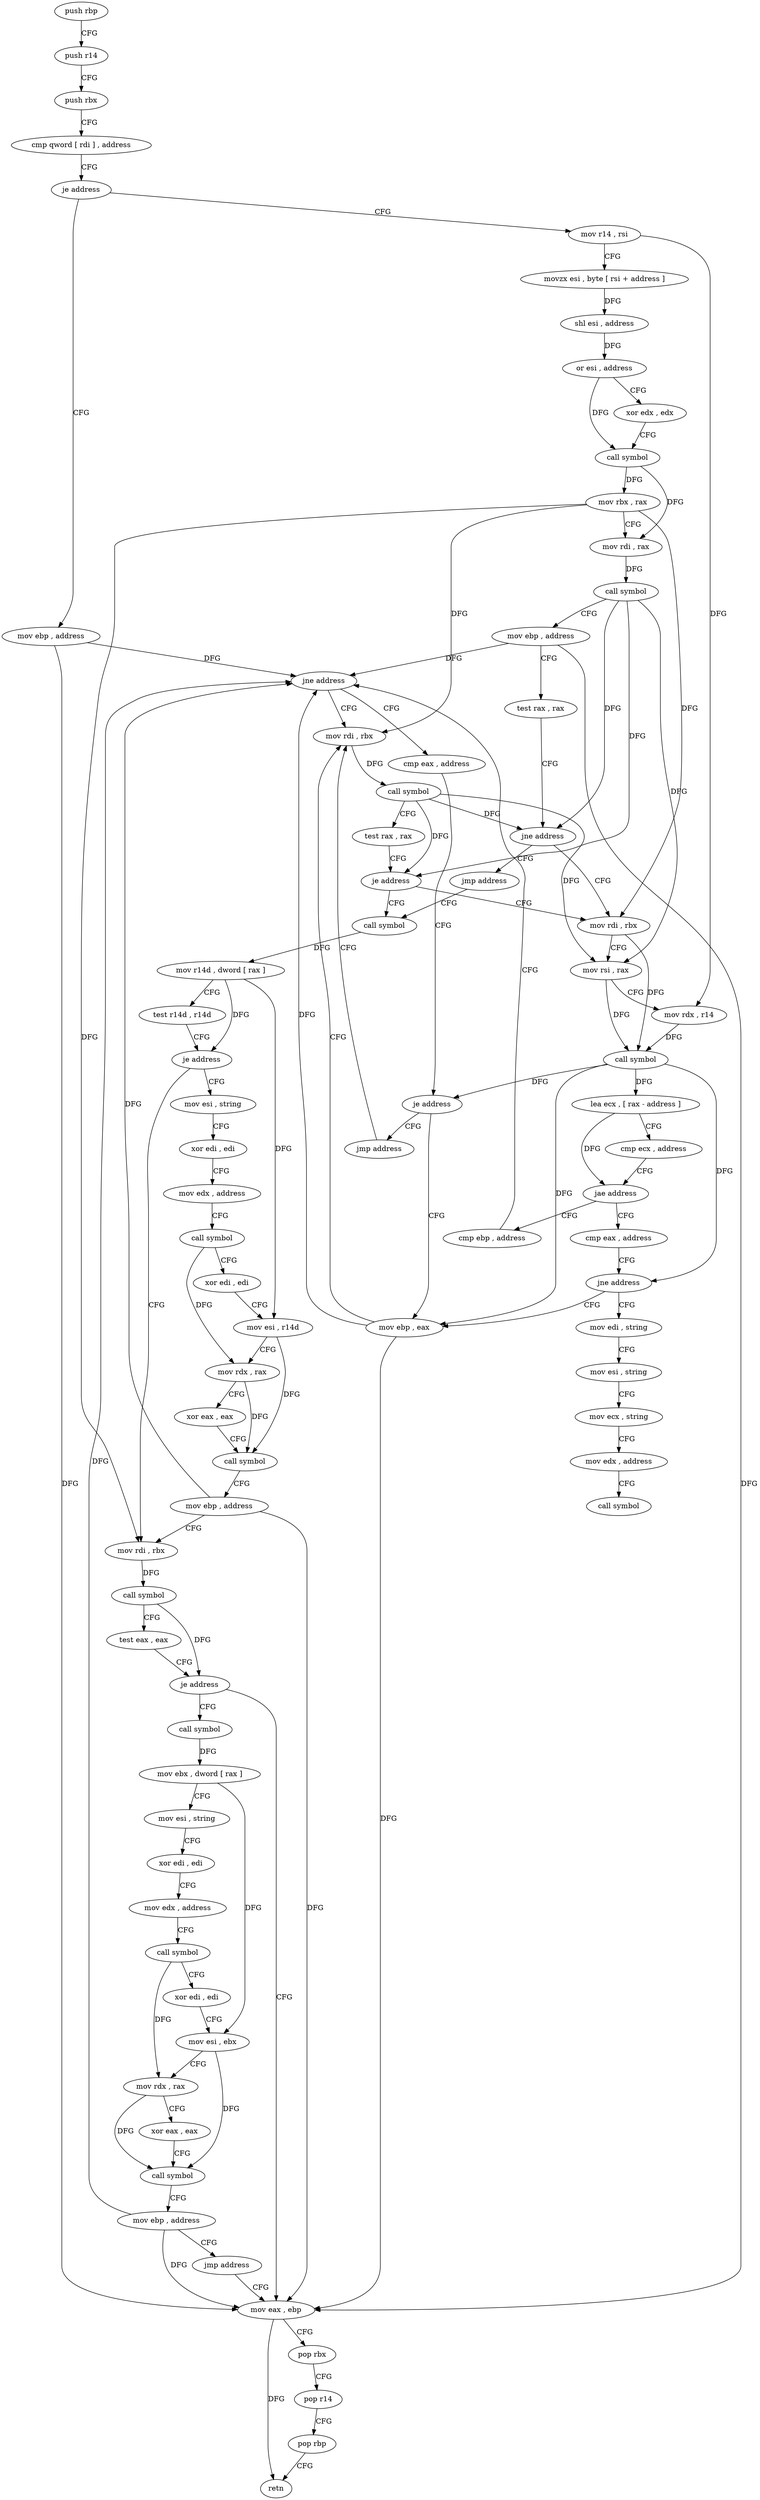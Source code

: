 digraph "func" {
"4207856" [label = "push rbp" ]
"4207857" [label = "push r14" ]
"4207859" [label = "push rbx" ]
"4207860" [label = "cmp qword [ rdi ] , address" ]
"4207864" [label = "je address" ]
"4208085" [label = "mov ebp , address" ]
"4207870" [label = "mov r14 , rsi" ]
"4208090" [label = "mov eax , ebp" ]
"4207873" [label = "movzx esi , byte [ rsi + address ]" ]
"4207877" [label = "shl esi , address" ]
"4207880" [label = "or esi , address" ]
"4207886" [label = "xor edx , edx" ]
"4207888" [label = "call symbol" ]
"4207893" [label = "mov rbx , rax" ]
"4207896" [label = "mov rdi , rax" ]
"4207899" [label = "call symbol" ]
"4207904" [label = "mov ebp , address" ]
"4207909" [label = "test rax , rax" ]
"4207912" [label = "jne address" ]
"4207944" [label = "mov rdi , rbx" ]
"4207914" [label = "jmp address" ]
"4207947" [label = "mov rsi , rax" ]
"4207950" [label = "mov rdx , r14" ]
"4207953" [label = "call symbol" ]
"4207958" [label = "lea ecx , [ rax - address ]" ]
"4207961" [label = "cmp ecx , address" ]
"4207964" [label = "jae address" ]
"4207920" [label = "cmp eax , address" ]
"4207966" [label = "cmp ebp , address" ]
"4207978" [label = "call symbol" ]
"4207923" [label = "jne address" ]
"4208097" [label = "mov edi , string" ]
"4207929" [label = "mov ebp , eax" ]
"4207969" [label = "jne address" ]
"4207931" [label = "mov rdi , rbx" ]
"4207971" [label = "cmp eax , address" ]
"4207983" [label = "mov r14d , dword [ rax ]" ]
"4207986" [label = "test r14d , r14d" ]
"4207989" [label = "je address" ]
"4208028" [label = "mov rdi , rbx" ]
"4207991" [label = "mov esi , string" ]
"4208102" [label = "mov esi , string" ]
"4208107" [label = "mov ecx , string" ]
"4208112" [label = "mov edx , address" ]
"4208117" [label = "call symbol" ]
"4207934" [label = "call symbol" ]
"4207939" [label = "test rax , rax" ]
"4207942" [label = "je address" ]
"4207974" [label = "je address" ]
"4207976" [label = "jmp address" ]
"4208031" [label = "call symbol" ]
"4208036" [label = "test eax , eax" ]
"4208038" [label = "je address" ]
"4208040" [label = "call symbol" ]
"4207996" [label = "xor edi , edi" ]
"4207998" [label = "mov edx , address" ]
"4208003" [label = "call symbol" ]
"4208008" [label = "xor edi , edi" ]
"4208010" [label = "mov esi , r14d" ]
"4208013" [label = "mov rdx , rax" ]
"4208016" [label = "xor eax , eax" ]
"4208018" [label = "call symbol" ]
"4208023" [label = "mov ebp , address" ]
"4208092" [label = "pop rbx" ]
"4208093" [label = "pop r14" ]
"4208095" [label = "pop rbp" ]
"4208096" [label = "retn" ]
"4208045" [label = "mov ebx , dword [ rax ]" ]
"4208047" [label = "mov esi , string" ]
"4208052" [label = "xor edi , edi" ]
"4208054" [label = "mov edx , address" ]
"4208059" [label = "call symbol" ]
"4208064" [label = "xor edi , edi" ]
"4208066" [label = "mov esi , ebx" ]
"4208068" [label = "mov rdx , rax" ]
"4208071" [label = "xor eax , eax" ]
"4208073" [label = "call symbol" ]
"4208078" [label = "mov ebp , address" ]
"4208083" [label = "jmp address" ]
"4207856" -> "4207857" [ label = "CFG" ]
"4207857" -> "4207859" [ label = "CFG" ]
"4207859" -> "4207860" [ label = "CFG" ]
"4207860" -> "4207864" [ label = "CFG" ]
"4207864" -> "4208085" [ label = "CFG" ]
"4207864" -> "4207870" [ label = "CFG" ]
"4208085" -> "4208090" [ label = "DFG" ]
"4208085" -> "4207969" [ label = "DFG" ]
"4207870" -> "4207873" [ label = "CFG" ]
"4207870" -> "4207950" [ label = "DFG" ]
"4208090" -> "4208092" [ label = "CFG" ]
"4208090" -> "4208096" [ label = "DFG" ]
"4207873" -> "4207877" [ label = "DFG" ]
"4207877" -> "4207880" [ label = "DFG" ]
"4207880" -> "4207886" [ label = "CFG" ]
"4207880" -> "4207888" [ label = "DFG" ]
"4207886" -> "4207888" [ label = "CFG" ]
"4207888" -> "4207893" [ label = "DFG" ]
"4207888" -> "4207896" [ label = "DFG" ]
"4207893" -> "4207896" [ label = "CFG" ]
"4207893" -> "4207944" [ label = "DFG" ]
"4207893" -> "4207931" [ label = "DFG" ]
"4207893" -> "4208028" [ label = "DFG" ]
"4207896" -> "4207899" [ label = "DFG" ]
"4207899" -> "4207904" [ label = "CFG" ]
"4207899" -> "4207912" [ label = "DFG" ]
"4207899" -> "4207947" [ label = "DFG" ]
"4207899" -> "4207942" [ label = "DFG" ]
"4207904" -> "4207909" [ label = "CFG" ]
"4207904" -> "4208090" [ label = "DFG" ]
"4207904" -> "4207969" [ label = "DFG" ]
"4207909" -> "4207912" [ label = "CFG" ]
"4207912" -> "4207944" [ label = "CFG" ]
"4207912" -> "4207914" [ label = "CFG" ]
"4207944" -> "4207947" [ label = "CFG" ]
"4207944" -> "4207953" [ label = "DFG" ]
"4207914" -> "4207978" [ label = "CFG" ]
"4207947" -> "4207950" [ label = "CFG" ]
"4207947" -> "4207953" [ label = "DFG" ]
"4207950" -> "4207953" [ label = "DFG" ]
"4207953" -> "4207958" [ label = "DFG" ]
"4207953" -> "4207923" [ label = "DFG" ]
"4207953" -> "4207929" [ label = "DFG" ]
"4207953" -> "4207974" [ label = "DFG" ]
"4207958" -> "4207961" [ label = "CFG" ]
"4207958" -> "4207964" [ label = "DFG" ]
"4207961" -> "4207964" [ label = "CFG" ]
"4207964" -> "4207920" [ label = "CFG" ]
"4207964" -> "4207966" [ label = "CFG" ]
"4207920" -> "4207923" [ label = "CFG" ]
"4207966" -> "4207969" [ label = "CFG" ]
"4207978" -> "4207983" [ label = "DFG" ]
"4207923" -> "4208097" [ label = "CFG" ]
"4207923" -> "4207929" [ label = "CFG" ]
"4208097" -> "4208102" [ label = "CFG" ]
"4207929" -> "4207931" [ label = "CFG" ]
"4207929" -> "4208090" [ label = "DFG" ]
"4207929" -> "4207969" [ label = "DFG" ]
"4207969" -> "4207931" [ label = "CFG" ]
"4207969" -> "4207971" [ label = "CFG" ]
"4207931" -> "4207934" [ label = "DFG" ]
"4207971" -> "4207974" [ label = "CFG" ]
"4207983" -> "4207986" [ label = "CFG" ]
"4207983" -> "4207989" [ label = "DFG" ]
"4207983" -> "4208010" [ label = "DFG" ]
"4207986" -> "4207989" [ label = "CFG" ]
"4207989" -> "4208028" [ label = "CFG" ]
"4207989" -> "4207991" [ label = "CFG" ]
"4208028" -> "4208031" [ label = "DFG" ]
"4207991" -> "4207996" [ label = "CFG" ]
"4208102" -> "4208107" [ label = "CFG" ]
"4208107" -> "4208112" [ label = "CFG" ]
"4208112" -> "4208117" [ label = "CFG" ]
"4207934" -> "4207939" [ label = "CFG" ]
"4207934" -> "4207912" [ label = "DFG" ]
"4207934" -> "4207947" [ label = "DFG" ]
"4207934" -> "4207942" [ label = "DFG" ]
"4207939" -> "4207942" [ label = "CFG" ]
"4207942" -> "4207978" [ label = "CFG" ]
"4207942" -> "4207944" [ label = "CFG" ]
"4207974" -> "4207929" [ label = "CFG" ]
"4207974" -> "4207976" [ label = "CFG" ]
"4207976" -> "4207931" [ label = "CFG" ]
"4208031" -> "4208036" [ label = "CFG" ]
"4208031" -> "4208038" [ label = "DFG" ]
"4208036" -> "4208038" [ label = "CFG" ]
"4208038" -> "4208090" [ label = "CFG" ]
"4208038" -> "4208040" [ label = "CFG" ]
"4208040" -> "4208045" [ label = "DFG" ]
"4207996" -> "4207998" [ label = "CFG" ]
"4207998" -> "4208003" [ label = "CFG" ]
"4208003" -> "4208008" [ label = "CFG" ]
"4208003" -> "4208013" [ label = "DFG" ]
"4208008" -> "4208010" [ label = "CFG" ]
"4208010" -> "4208013" [ label = "CFG" ]
"4208010" -> "4208018" [ label = "DFG" ]
"4208013" -> "4208016" [ label = "CFG" ]
"4208013" -> "4208018" [ label = "DFG" ]
"4208016" -> "4208018" [ label = "CFG" ]
"4208018" -> "4208023" [ label = "CFG" ]
"4208023" -> "4208028" [ label = "CFG" ]
"4208023" -> "4208090" [ label = "DFG" ]
"4208023" -> "4207969" [ label = "DFG" ]
"4208092" -> "4208093" [ label = "CFG" ]
"4208093" -> "4208095" [ label = "CFG" ]
"4208095" -> "4208096" [ label = "CFG" ]
"4208045" -> "4208047" [ label = "CFG" ]
"4208045" -> "4208066" [ label = "DFG" ]
"4208047" -> "4208052" [ label = "CFG" ]
"4208052" -> "4208054" [ label = "CFG" ]
"4208054" -> "4208059" [ label = "CFG" ]
"4208059" -> "4208064" [ label = "CFG" ]
"4208059" -> "4208068" [ label = "DFG" ]
"4208064" -> "4208066" [ label = "CFG" ]
"4208066" -> "4208068" [ label = "CFG" ]
"4208066" -> "4208073" [ label = "DFG" ]
"4208068" -> "4208071" [ label = "CFG" ]
"4208068" -> "4208073" [ label = "DFG" ]
"4208071" -> "4208073" [ label = "CFG" ]
"4208073" -> "4208078" [ label = "CFG" ]
"4208078" -> "4208083" [ label = "CFG" ]
"4208078" -> "4208090" [ label = "DFG" ]
"4208078" -> "4207969" [ label = "DFG" ]
"4208083" -> "4208090" [ label = "CFG" ]
}

